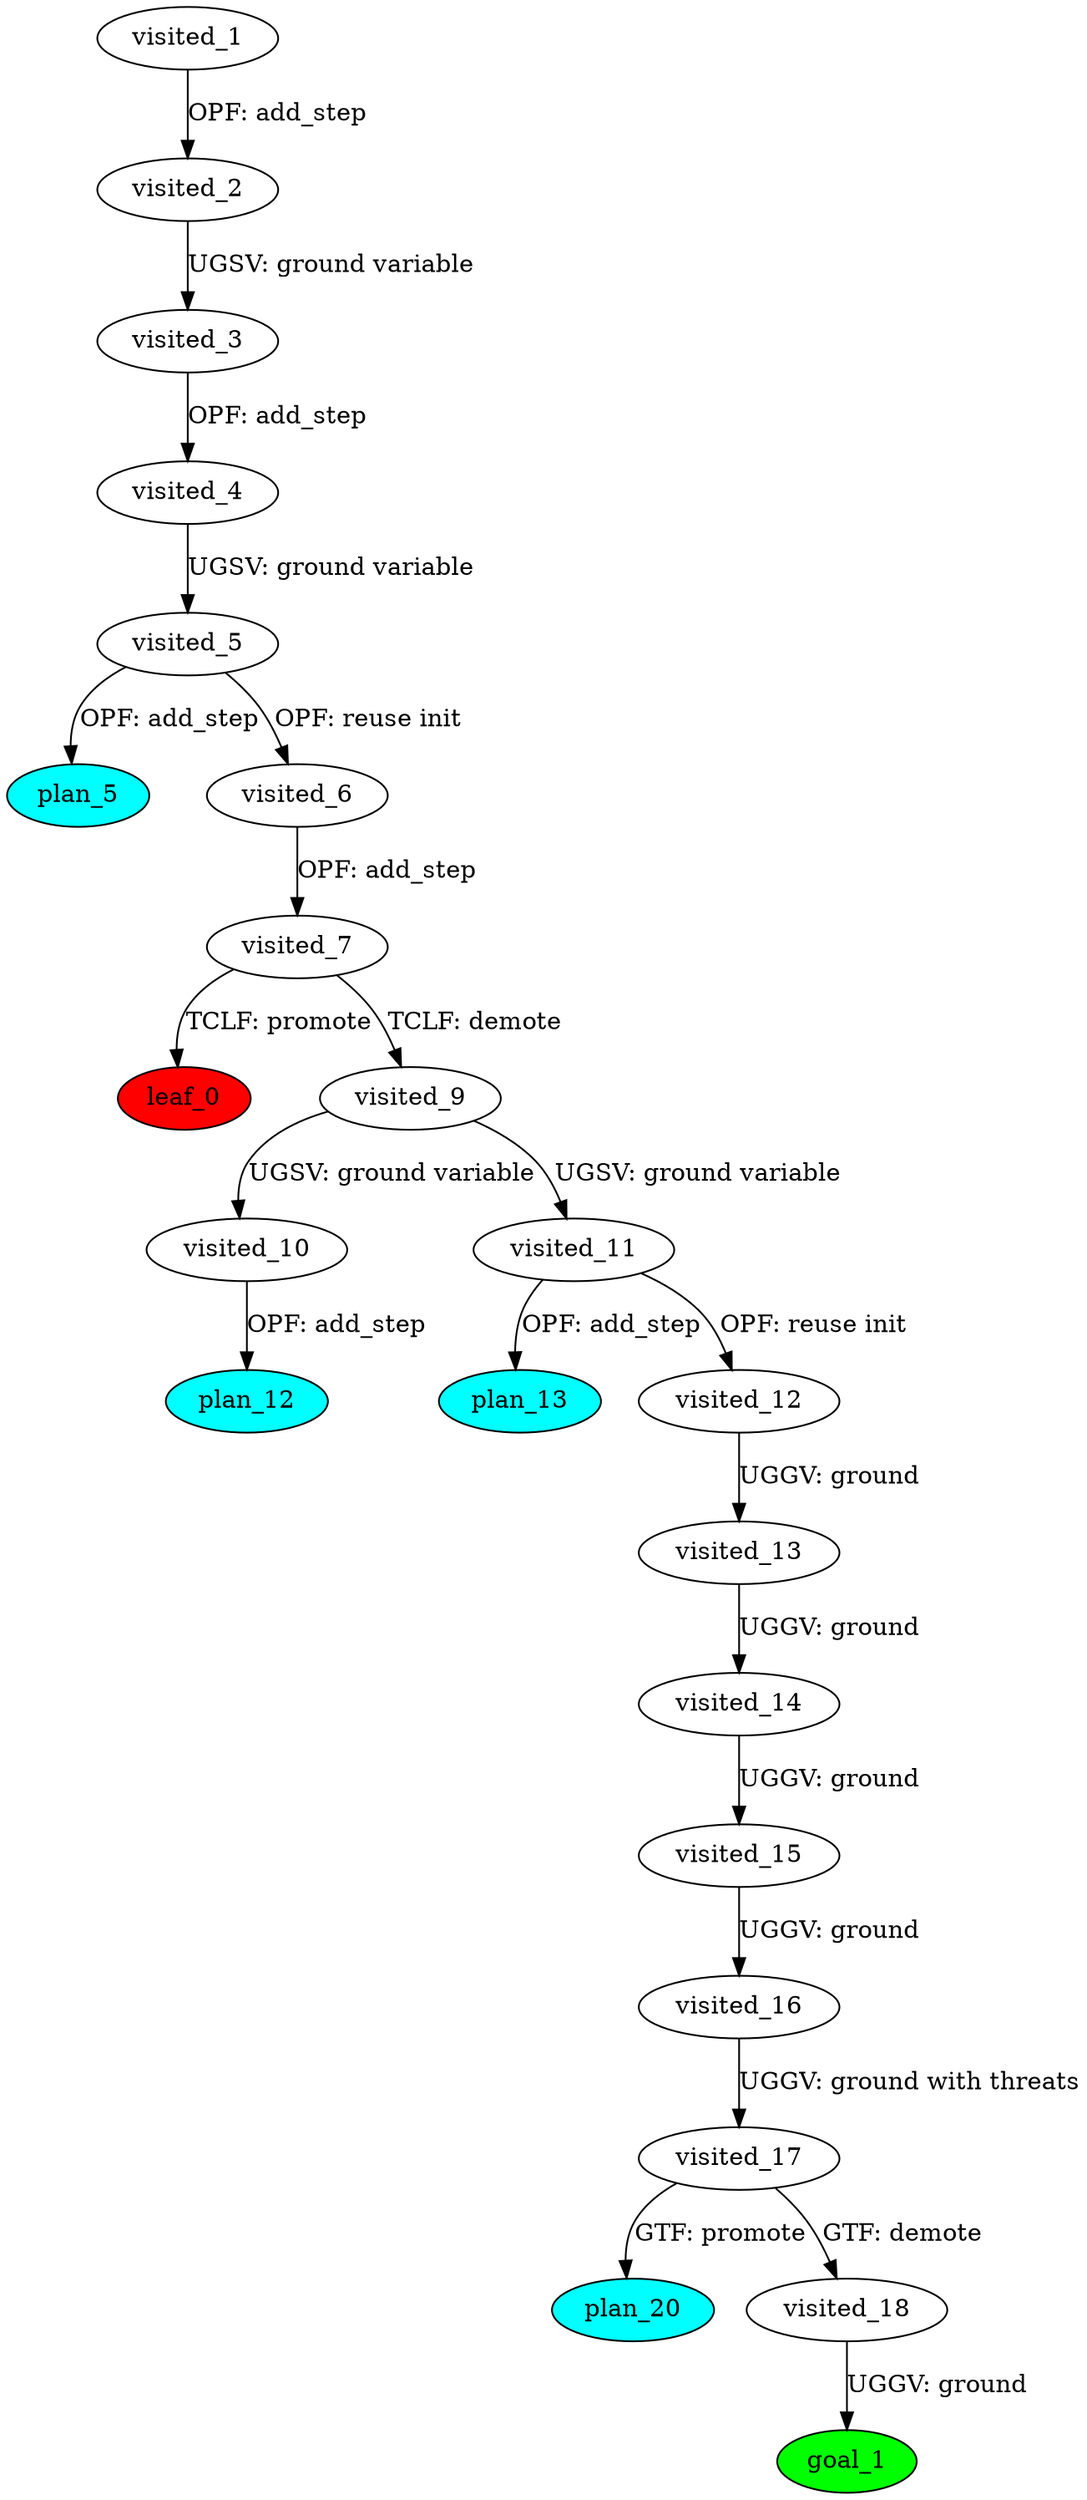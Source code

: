 digraph {
	"29373e4a-0860-157b-f372-72a8c771ca1b" [label=plan_0 fillcolor=cyan style=filled]
	"29373e4a-0860-157b-f372-72a8c771ca1b" [label=visited_1 fillcolor=white style=filled]
	"c04bbffd-22c0-13db-a27e-f480a559adb6" [label=plan_1 fillcolor=cyan style=filled]
	"29373e4a-0860-157b-f372-72a8c771ca1b" -> "c04bbffd-22c0-13db-a27e-f480a559adb6" [label="OPF: add_step"]
	"c04bbffd-22c0-13db-a27e-f480a559adb6" [label=visited_2 fillcolor=white style=filled]
	"38c09805-a4f4-219c-5885-da4ec0c05b60" [label=plan_2 fillcolor=cyan style=filled]
	"c04bbffd-22c0-13db-a27e-f480a559adb6" -> "38c09805-a4f4-219c-5885-da4ec0c05b60" [label="UGSV: ground variable"]
	"38c09805-a4f4-219c-5885-da4ec0c05b60" [label=visited_3 fillcolor=white style=filled]
	"221cb479-2478-b821-4852-019deeb335b8" [label=plan_3 fillcolor=cyan style=filled]
	"38c09805-a4f4-219c-5885-da4ec0c05b60" -> "221cb479-2478-b821-4852-019deeb335b8" [label="OPF: add_step"]
	"221cb479-2478-b821-4852-019deeb335b8" [label=visited_4 fillcolor=white style=filled]
	"6e95f9ee-4f1b-66ab-86bd-ab30482f7419" [label=plan_4 fillcolor=cyan style=filled]
	"221cb479-2478-b821-4852-019deeb335b8" -> "6e95f9ee-4f1b-66ab-86bd-ab30482f7419" [label="UGSV: ground variable"]
	"6e95f9ee-4f1b-66ab-86bd-ab30482f7419" [label=visited_5 fillcolor=white style=filled]
	"b6027ca6-3a2e-a5c7-08eb-a0a8fecab879" [label=plan_5 fillcolor=cyan style=filled]
	"6e95f9ee-4f1b-66ab-86bd-ab30482f7419" -> "b6027ca6-3a2e-a5c7-08eb-a0a8fecab879" [label="OPF: add_step"]
	"3f2022c9-8f79-6136-c598-7f48967d1c4d" [label=plan_6 fillcolor=cyan style=filled]
	"6e95f9ee-4f1b-66ab-86bd-ab30482f7419" -> "3f2022c9-8f79-6136-c598-7f48967d1c4d" [label="OPF: reuse init"]
	"3f2022c9-8f79-6136-c598-7f48967d1c4d" [label=visited_6 fillcolor=white style=filled]
	"caa603bf-80c2-8c49-a9d3-b9355e566c56" [label=plan_7 fillcolor=cyan style=filled]
	"3f2022c9-8f79-6136-c598-7f48967d1c4d" -> "caa603bf-80c2-8c49-a9d3-b9355e566c56" [label="OPF: add_step"]
	"caa603bf-80c2-8c49-a9d3-b9355e566c56" [label=visited_7 fillcolor=white style=filled]
	"9790c368-7965-396a-a539-5726b43e6742" [label=plan_8 fillcolor=cyan style=filled]
	"caa603bf-80c2-8c49-a9d3-b9355e566c56" -> "9790c368-7965-396a-a539-5726b43e6742" [label="TCLF: promote"]
	"bf02676c-6958-ade0-4a31-1006f343eaa7" [label=plan_9 fillcolor=cyan style=filled]
	"caa603bf-80c2-8c49-a9d3-b9355e566c56" -> "bf02676c-6958-ade0-4a31-1006f343eaa7" [label="TCLF: demote"]
	"9790c368-7965-396a-a539-5726b43e6742" [label=visited_8 fillcolor=white style=filled]
	"9790c368-7965-396a-a539-5726b43e6742" [label=leaf_0 fillcolor=red style=filled]
	"bf02676c-6958-ade0-4a31-1006f343eaa7" [label=visited_9 fillcolor=white style=filled]
	"73c70afd-a514-8adb-71f2-6fdafcb66984" [label=plan_10 fillcolor=cyan style=filled]
	"bf02676c-6958-ade0-4a31-1006f343eaa7" -> "73c70afd-a514-8adb-71f2-6fdafcb66984" [label="UGSV: ground variable"]
	"1178b80c-cb09-0204-aa1d-147a867ca123" [label=plan_11 fillcolor=cyan style=filled]
	"bf02676c-6958-ade0-4a31-1006f343eaa7" -> "1178b80c-cb09-0204-aa1d-147a867ca123" [label="UGSV: ground variable"]
	"73c70afd-a514-8adb-71f2-6fdafcb66984" [label=visited_10 fillcolor=white style=filled]
	"91cb3004-c2ff-b511-fe60-c6368512c219" [label=plan_12 fillcolor=cyan style=filled]
	"73c70afd-a514-8adb-71f2-6fdafcb66984" -> "91cb3004-c2ff-b511-fe60-c6368512c219" [label="OPF: add_step"]
	"1178b80c-cb09-0204-aa1d-147a867ca123" [label=visited_11 fillcolor=white style=filled]
	"a15f92d9-f613-6079-550a-4dcba1ef446d" [label=plan_13 fillcolor=cyan style=filled]
	"1178b80c-cb09-0204-aa1d-147a867ca123" -> "a15f92d9-f613-6079-550a-4dcba1ef446d" [label="OPF: add_step"]
	"7a8b7aca-b53f-7ddc-15fd-307891f81fad" [label=plan_14 fillcolor=cyan style=filled]
	"1178b80c-cb09-0204-aa1d-147a867ca123" -> "7a8b7aca-b53f-7ddc-15fd-307891f81fad" [label="OPF: reuse init"]
	"7a8b7aca-b53f-7ddc-15fd-307891f81fad" [label=visited_12 fillcolor=white style=filled]
	"2758f1b7-a1b4-a70e-a085-f7458dd0030b" [label=plan_15 fillcolor=cyan style=filled]
	"7a8b7aca-b53f-7ddc-15fd-307891f81fad" -> "2758f1b7-a1b4-a70e-a085-f7458dd0030b" [label="UGGV: ground"]
	"2758f1b7-a1b4-a70e-a085-f7458dd0030b" [label=visited_13 fillcolor=white style=filled]
	"2298e3d0-cb57-18ce-dd79-7f9ccf621be6" [label=plan_16 fillcolor=cyan style=filled]
	"2758f1b7-a1b4-a70e-a085-f7458dd0030b" -> "2298e3d0-cb57-18ce-dd79-7f9ccf621be6" [label="UGGV: ground"]
	"2298e3d0-cb57-18ce-dd79-7f9ccf621be6" [label=visited_14 fillcolor=white style=filled]
	"b7d55497-8cd6-0455-0b43-170105340987" [label=plan_17 fillcolor=cyan style=filled]
	"2298e3d0-cb57-18ce-dd79-7f9ccf621be6" -> "b7d55497-8cd6-0455-0b43-170105340987" [label="UGGV: ground"]
	"b7d55497-8cd6-0455-0b43-170105340987" [label=visited_15 fillcolor=white style=filled]
	"c9fb8785-05f3-24ff-1f92-3c2da511e769" [label=plan_18 fillcolor=cyan style=filled]
	"b7d55497-8cd6-0455-0b43-170105340987" -> "c9fb8785-05f3-24ff-1f92-3c2da511e769" [label="UGGV: ground"]
	"c9fb8785-05f3-24ff-1f92-3c2da511e769" [label=visited_16 fillcolor=white style=filled]
	"686593ca-d126-bb21-812e-1a892d8b3b53" [label=plan_19 fillcolor=cyan style=filled]
	"c9fb8785-05f3-24ff-1f92-3c2da511e769" -> "686593ca-d126-bb21-812e-1a892d8b3b53" [label="UGGV: ground with threats"]
	"686593ca-d126-bb21-812e-1a892d8b3b53" [label=visited_17 fillcolor=white style=filled]
	"0ec5ffbe-989d-5372-6a8d-30faaaf54284" [label=plan_20 fillcolor=cyan style=filled]
	"686593ca-d126-bb21-812e-1a892d8b3b53" -> "0ec5ffbe-989d-5372-6a8d-30faaaf54284" [label="GTF: promote"]
	"15f76c7c-51da-4587-2ea4-fa1b65261648" [label=plan_21 fillcolor=cyan style=filled]
	"686593ca-d126-bb21-812e-1a892d8b3b53" -> "15f76c7c-51da-4587-2ea4-fa1b65261648" [label="GTF: demote"]
	"15f76c7c-51da-4587-2ea4-fa1b65261648" [label=visited_18 fillcolor=white style=filled]
	"960f765d-52c7-eb4b-7d0a-945d52623d37" [label=plan_22 fillcolor=cyan style=filled]
	"15f76c7c-51da-4587-2ea4-fa1b65261648" -> "960f765d-52c7-eb4b-7d0a-945d52623d37" [label="UGGV: ground"]
	"960f765d-52c7-eb4b-7d0a-945d52623d37" [label=visited_19 fillcolor=white style=filled]
	"960f765d-52c7-eb4b-7d0a-945d52623d37" [label=goal_1 fillcolor=green style=filled]
}
